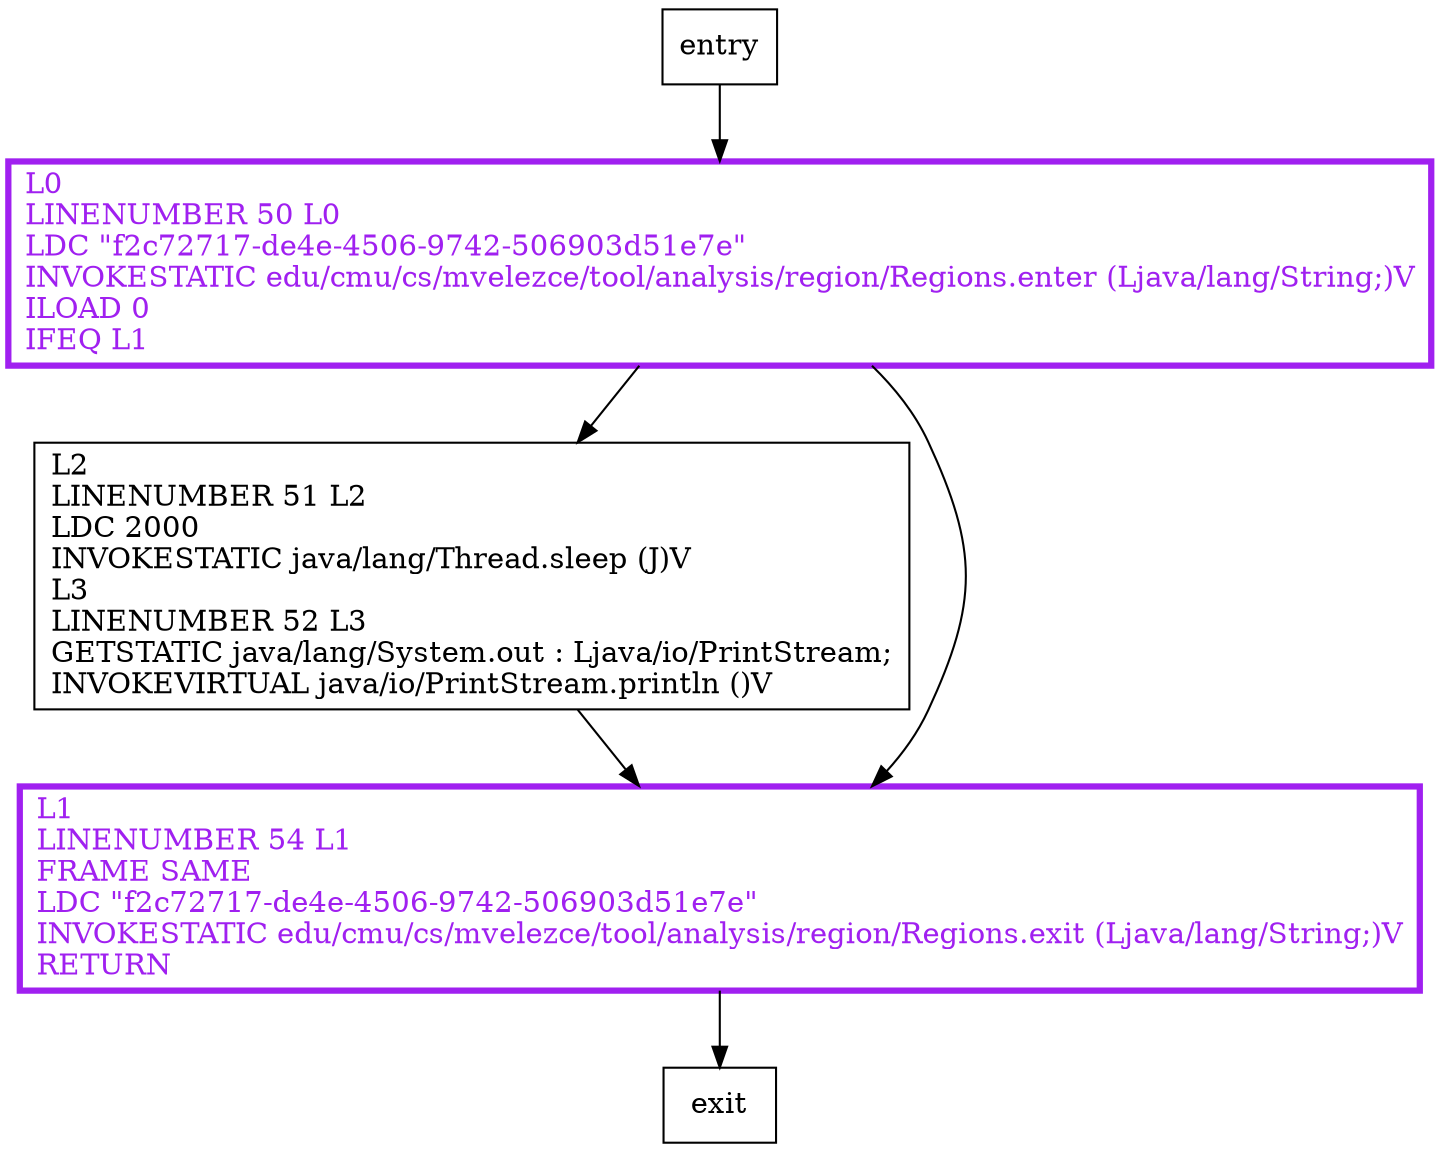 digraph moo {
node [shape=record];
1419958638 [label="L2\lLINENUMBER 51 L2\lLDC 2000\lINVOKESTATIC java/lang/Thread.sleep (J)V\lL3\lLINENUMBER 52 L3\lGETSTATIC java/lang/System.out : Ljava/io/PrintStream;\lINVOKEVIRTUAL java/io/PrintStream.println ()V\l"];
1651251663 [label="L1\lLINENUMBER 54 L1\lFRAME SAME\lLDC \"f2c72717-de4e-4506-9742-506903d51e7e\"\lINVOKESTATIC edu/cmu/cs/mvelezce/tool/analysis/region/Regions.exit (Ljava/lang/String;)V\lRETURN\l"];
1398479590 [label="L0\lLINENUMBER 50 L0\lLDC \"f2c72717-de4e-4506-9742-506903d51e7e\"\lINVOKESTATIC edu/cmu/cs/mvelezce/tool/analysis/region/Regions.enter (Ljava/lang/String;)V\lILOAD 0\lIFEQ L1\l"];
entry;
exit;
entry -> 1398479590;
1419958638 -> 1651251663;
1651251663 -> exit;
1398479590 -> 1419958638;
1398479590 -> 1651251663;
1651251663[fontcolor="purple", penwidth=3, color="purple"];
1398479590[fontcolor="purple", penwidth=3, color="purple"];
}
